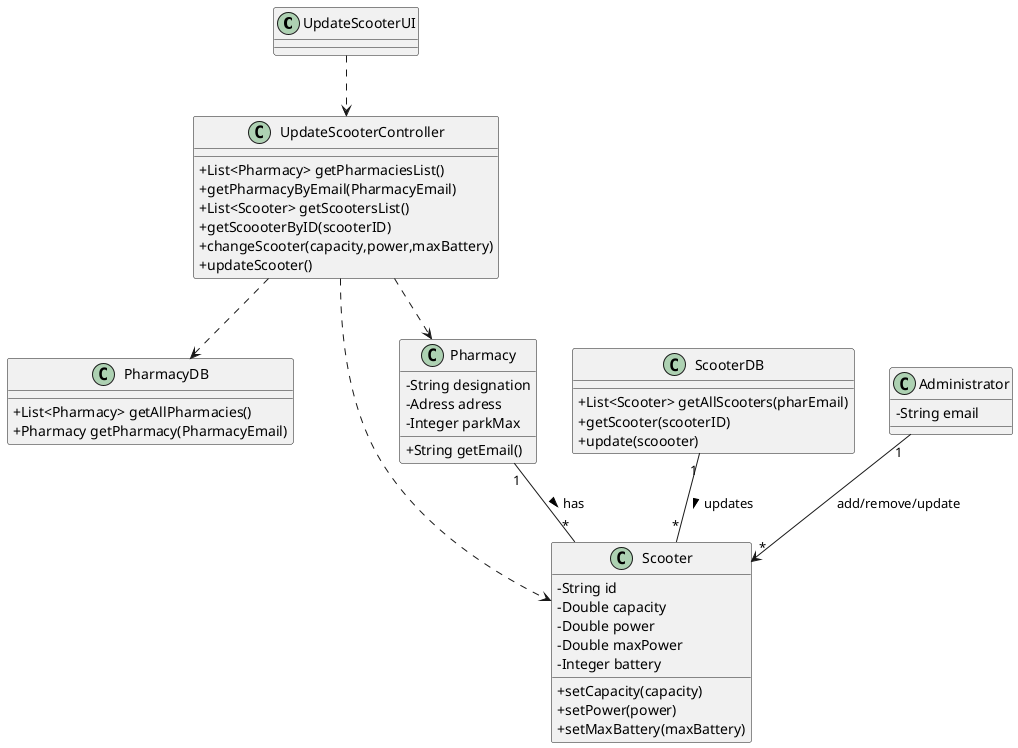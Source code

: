 @startuml
skinparam classAttributeIconSize 0

class UpdateScooterUI {

}

class UpdateScooterController {
  +List<Pharmacy> getPharmaciesList()
  +getPharmacyByEmail(PharmacyEmail)
  +List<Scooter> getScootersList()
  +getScoooterByID(scooterID)
  +changeScooter(capacity,power,maxBattery)
  +updateScooter()
}

class PharmacyDB {
  +List<Pharmacy> getAllPharmacies()
  +Pharmacy getPharmacy(PharmacyEmail)
}

class ScooterDB {
  +List<Scooter> getAllScooters(pharEmail)
  +getScooter(scooterID)
  +update(scoooter)
}

class Scooter {
  -String id
  -Double capacity
  -Double power
  -Double maxPower
  -Integer battery
  +setCapacity(capacity)
  +setPower(power)
  +setMaxBattery(maxBattery)
}

class Pharmacy {
  -String designation
  -Adress adress
  -Integer parkMax
  +String getEmail()
}

class Administrator {
  -String email
}

UpdateScooterUI ..> UpdateScooterController
UpdateScooterController ..> PharmacyDB
UpdateScooterController ..> Scooter
UpdateScooterController ..> Pharmacy

Administrator "1" --> "*" Scooter : add/remove/update

Pharmacy "1" -- "*" Scooter : has >

ScooterDB "1" -- "*" Scooter: updates >

@enduml
